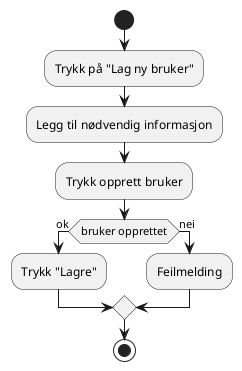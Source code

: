 @startuml
'https://plantuml.com/activity-diagram-beta

start
:Trykk på "Lag ny bruker";
:Legg til nødvendig informasjon;
:Trykk opprett bruker;
if (bruker opprettet) then (ok)
  :Trykk "Lagre";
else (nei)
 :Feilmelding;
  endif

stop

@enduml
